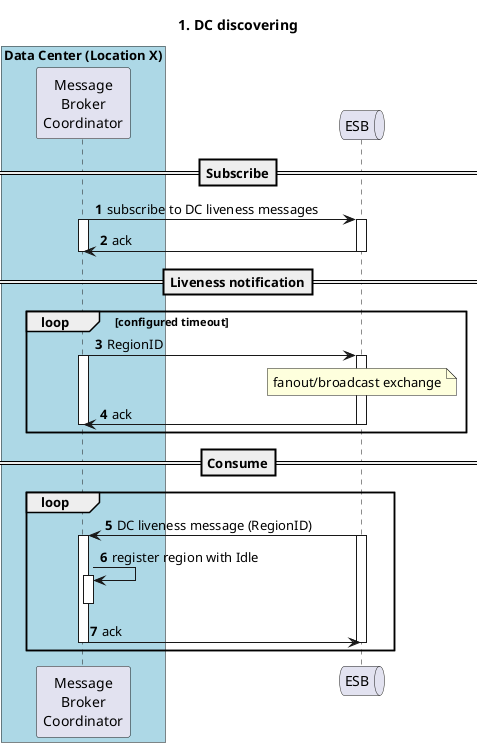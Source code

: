 @startuml
autonumber

title "1. DC discovering"

box "Data Center (Location X)" #LightBlue
participant "Message\nBroker\nCoordinator" as mbc
end box

queue ESB as esb

==Subscribe==

mbc -> esb++: subscribe to DC liveness messages
activate mbc
esb -> mbc--: ack
deactivate mbc

==Liveness notification==
loop configured timeout
mbc -> esb++: RegionID
note over esb
fanout/broadcast exchange
end note
activate mbc
esb -> mbc--: ack
deactivate mbc
end


==Consume==
loop
esb -> mbc++: DC liveness message (RegionID)
activate esb
mbc -> mbc++--: register region with Idle
mbc -> esb--: ack
deactivate esb
end
@enduml